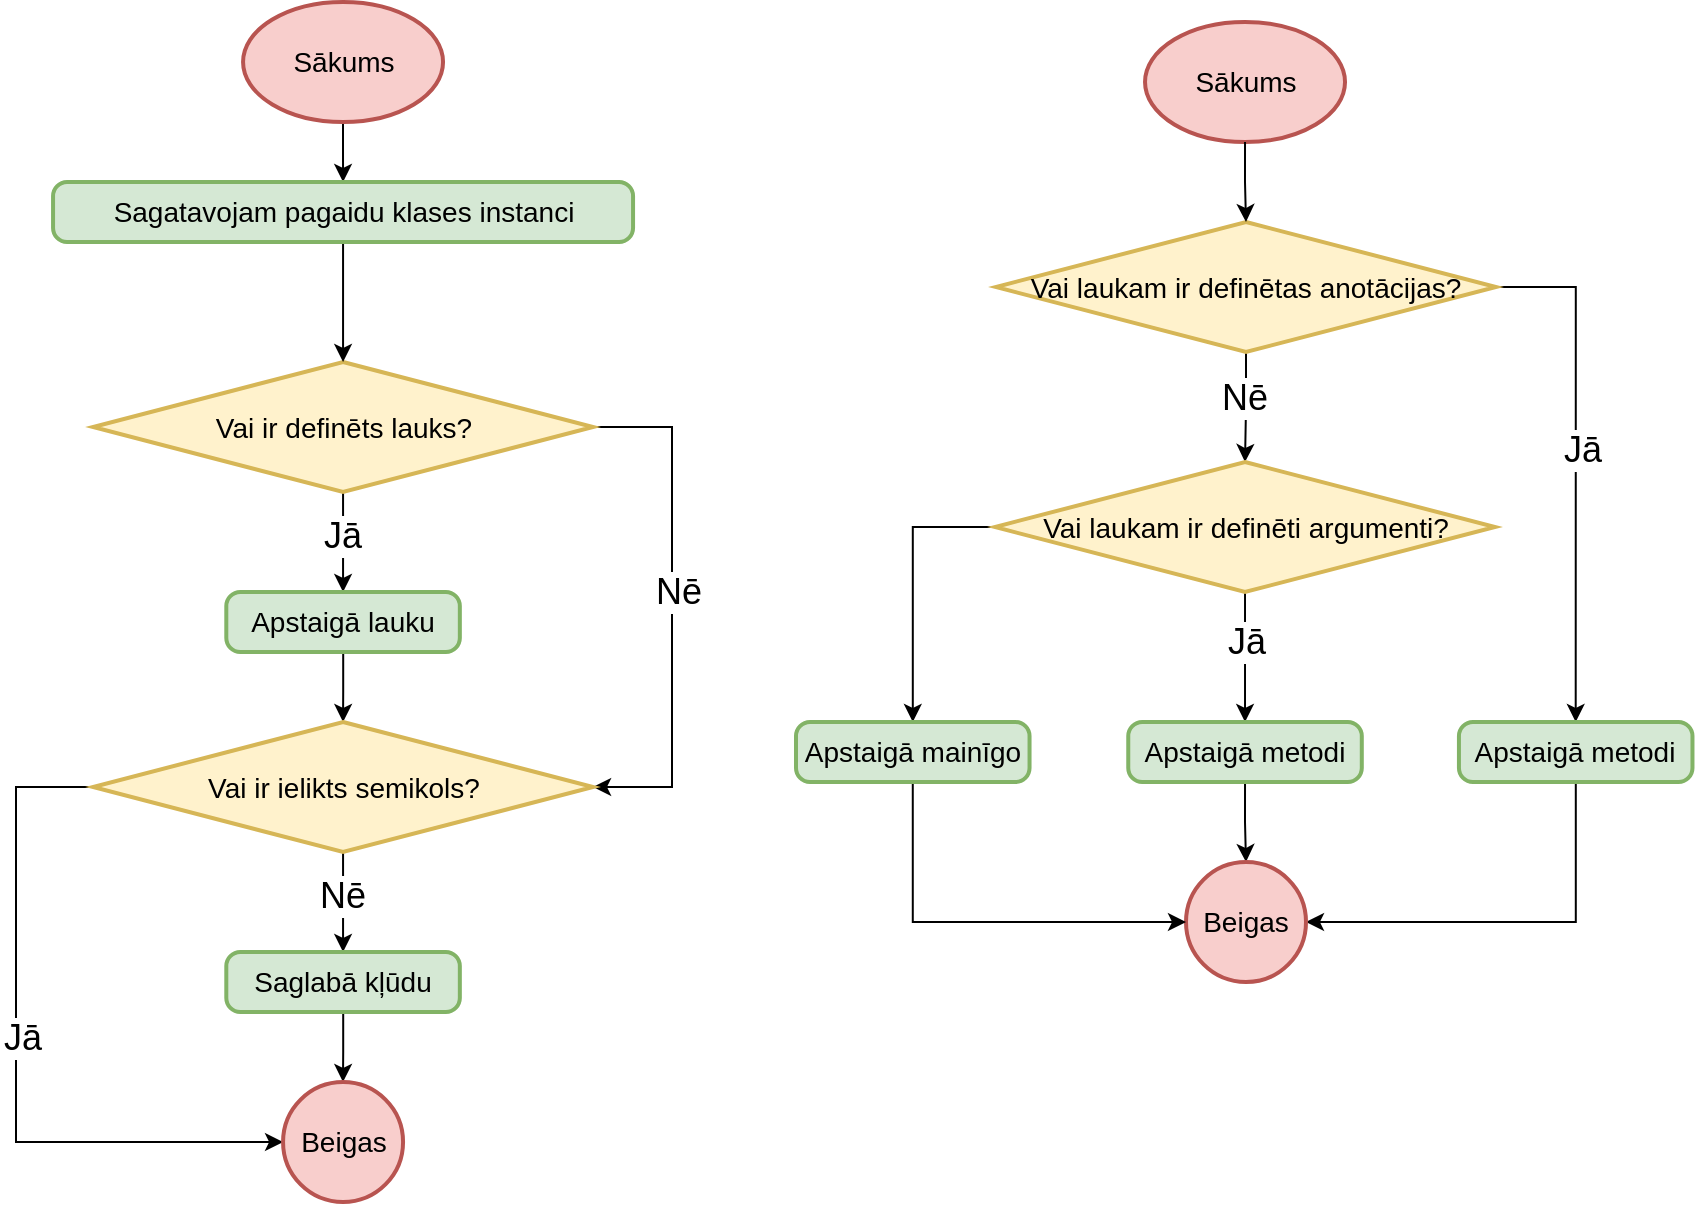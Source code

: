 <mxfile version="15.8.7" type="device" pages="5"><diagram id="VfpkeYaBRpsjUChvsiUq" name="Lauka sākumkompilēsana"><mxGraphModel dx="-2362" dy="649" grid="1" gridSize="10" guides="1" tooltips="1" connect="1" arrows="1" fold="1" page="1" pageScale="1" pageWidth="850" pageHeight="1100" math="0" shadow="0"><root><mxCell id="N8_W17MUx0Ws4Tv6fF7U-0"/><mxCell id="N8_W17MUx0Ws4Tv6fF7U-1" parent="N8_W17MUx0Ws4Tv6fF7U-0"/><mxCell id="IYj_dqUAgwIzkXClcTaX-0" style="edgeStyle=orthogonalEdgeStyle;rounded=0;orthogonalLoop=1;jettySize=auto;html=1;entryX=0.5;entryY=0;entryDx=0;entryDy=0;" parent="N8_W17MUx0Ws4Tv6fF7U-1" source="IYj_dqUAgwIzkXClcTaX-1" target="IYj_dqUAgwIzkXClcTaX-9" edge="1"><mxGeometry relative="1" as="geometry"><mxPoint x="3618.5" y="130" as="targetPoint"/></mxGeometry></mxCell><mxCell id="IYj_dqUAgwIzkXClcTaX-1" value="Sākums" style="strokeWidth=2;html=1;shape=mxgraph.flowchart.start_1;whiteSpace=wrap;fontSize=14;fillColor=#f8cecc;strokeColor=#b85450;" parent="N8_W17MUx0Ws4Tv6fF7U-1" vertex="1"><mxGeometry x="3573.53" y="60" width="100" height="60" as="geometry"/></mxCell><mxCell id="IYj_dqUAgwIzkXClcTaX-2" style="edgeStyle=orthogonalEdgeStyle;rounded=0;orthogonalLoop=1;jettySize=auto;html=1;exitX=1;exitY=0.5;exitDx=0;exitDy=0;exitPerimeter=0;entryX=1;entryY=0.5;entryDx=0;entryDy=0;entryPerimeter=0;" parent="N8_W17MUx0Ws4Tv6fF7U-1" source="IYj_dqUAgwIzkXClcTaX-6" target="IYj_dqUAgwIzkXClcTaX-25" edge="1"><mxGeometry relative="1" as="geometry"><mxPoint x="3788.385" y="290" as="targetPoint"/><Array as="points"><mxPoint x="3788" y="273"/><mxPoint x="3788" y="453"/></Array></mxGeometry></mxCell><mxCell id="IYj_dqUAgwIzkXClcTaX-3" value="&lt;font style=&quot;font-size: 18px&quot;&gt;Nē&lt;/font&gt;" style="edgeLabel;html=1;align=center;verticalAlign=middle;resizable=0;points=[];" parent="IYj_dqUAgwIzkXClcTaX-2" vertex="1" connectable="0"><mxGeometry x="-0.069" y="1" relative="1" as="geometry"><mxPoint x="2" y="1" as="offset"/></mxGeometry></mxCell><mxCell id="IYj_dqUAgwIzkXClcTaX-4" style="edgeStyle=orthogonalEdgeStyle;rounded=0;orthogonalLoop=1;jettySize=auto;html=1;entryX=0.5;entryY=0;entryDx=0;entryDy=0;exitX=0.5;exitY=1;exitDx=0;exitDy=0;exitPerimeter=0;" parent="N8_W17MUx0Ws4Tv6fF7U-1" source="IYj_dqUAgwIzkXClcTaX-6" target="IYj_dqUAgwIzkXClcTaX-15" edge="1"><mxGeometry relative="1" as="geometry"><mxPoint x="3623.52" y="370" as="targetPoint"/></mxGeometry></mxCell><mxCell id="IYj_dqUAgwIzkXClcTaX-5" value="&lt;font style=&quot;font-size: 18px&quot;&gt;Jā&lt;/font&gt;" style="edgeLabel;html=1;align=center;verticalAlign=middle;resizable=0;points=[];" parent="IYj_dqUAgwIzkXClcTaX-4" vertex="1" connectable="0"><mxGeometry x="-0.307" y="-2" relative="1" as="geometry"><mxPoint x="1" y="4" as="offset"/></mxGeometry></mxCell><mxCell id="IYj_dqUAgwIzkXClcTaX-6" value="Vai ir definēts lauks?" style="strokeWidth=2;html=1;shape=mxgraph.flowchart.decision;whiteSpace=wrap;fontSize=14;fillColor=#fff2cc;strokeColor=#d6b656;" parent="N8_W17MUx0Ws4Tv6fF7U-1" vertex="1"><mxGeometry x="3498.53" y="240" width="250" height="65" as="geometry"/></mxCell><mxCell id="IYj_dqUAgwIzkXClcTaX-8" style="edgeStyle=orthogonalEdgeStyle;rounded=0;orthogonalLoop=1;jettySize=auto;html=1;entryX=0.5;entryY=0;entryDx=0;entryDy=0;fontSize=18;entryPerimeter=0;" parent="N8_W17MUx0Ws4Tv6fF7U-1" source="IYj_dqUAgwIzkXClcTaX-9" target="IYj_dqUAgwIzkXClcTaX-6" edge="1"><mxGeometry relative="1" as="geometry"><mxPoint x="3623.515" y="210" as="targetPoint"/></mxGeometry></mxCell><mxCell id="IYj_dqUAgwIzkXClcTaX-9" value="Sagatavojam pagaidu klases instanci" style="rounded=1;whiteSpace=wrap;html=1;absoluteArcSize=1;arcSize=14;strokeWidth=2;fontSize=14;fillColor=#d5e8d4;strokeColor=#82b366;" parent="N8_W17MUx0Ws4Tv6fF7U-1" vertex="1"><mxGeometry x="3478.53" y="150" width="290" height="30" as="geometry"/></mxCell><mxCell id="IYj_dqUAgwIzkXClcTaX-14" style="edgeStyle=orthogonalEdgeStyle;rounded=0;orthogonalLoop=1;jettySize=auto;html=1;entryX=0.5;entryY=0;entryDx=0;entryDy=0;fontSize=18;entryPerimeter=0;" parent="N8_W17MUx0Ws4Tv6fF7U-1" source="IYj_dqUAgwIzkXClcTaX-15" target="IYj_dqUAgwIzkXClcTaX-25" edge="1"><mxGeometry relative="1" as="geometry"><mxPoint x="3623.51" y="510" as="targetPoint"/></mxGeometry></mxCell><mxCell id="IYj_dqUAgwIzkXClcTaX-15" value="Apstaigā lauku" style="rounded=1;whiteSpace=wrap;html=1;absoluteArcSize=1;arcSize=14;strokeWidth=2;fontSize=14;fillColor=#d5e8d4;strokeColor=#82b366;" parent="N8_W17MUx0Ws4Tv6fF7U-1" vertex="1"><mxGeometry x="3565.15" y="355" width="116.77" height="30" as="geometry"/></mxCell><mxCell id="IYj_dqUAgwIzkXClcTaX-21" style="edgeStyle=orthogonalEdgeStyle;rounded=0;orthogonalLoop=1;jettySize=auto;html=1;exitX=0;exitY=0.5;exitDx=0;exitDy=0;exitPerimeter=0;entryX=0;entryY=0.5;entryDx=0;entryDy=0;entryPerimeter=0;" parent="N8_W17MUx0Ws4Tv6fF7U-1" source="IYj_dqUAgwIzkXClcTaX-25" target="IYj_dqUAgwIzkXClcTaX-35" edge="1"><mxGeometry relative="1" as="geometry"><mxPoint x="3911.26" y="550" as="targetPoint"/><Array as="points"><mxPoint x="3460" y="453"/><mxPoint x="3460" y="630"/></Array></mxGeometry></mxCell><mxCell id="IYj_dqUAgwIzkXClcTaX-22" value="&lt;font style=&quot;font-size: 18px&quot;&gt;Jā&lt;/font&gt;" style="edgeLabel;html=1;align=center;verticalAlign=middle;resizable=0;points=[];" parent="IYj_dqUAgwIzkXClcTaX-21" vertex="1" connectable="0"><mxGeometry x="-0.069" y="1" relative="1" as="geometry"><mxPoint x="2" y="1" as="offset"/></mxGeometry></mxCell><mxCell id="IYj_dqUAgwIzkXClcTaX-23" style="edgeStyle=orthogonalEdgeStyle;rounded=0;orthogonalLoop=1;jettySize=auto;html=1;entryX=0.5;entryY=0;entryDx=0;entryDy=0;exitX=0.5;exitY=1;exitDx=0;exitDy=0;exitPerimeter=0;" parent="N8_W17MUx0Ws4Tv6fF7U-1" source="IYj_dqUAgwIzkXClcTaX-25" target="IYj_dqUAgwIzkXClcTaX-27" edge="1"><mxGeometry relative="1" as="geometry"><mxPoint x="3623.535" y="540" as="targetPoint"/></mxGeometry></mxCell><mxCell id="IYj_dqUAgwIzkXClcTaX-24" value="&lt;font style=&quot;font-size: 18px&quot;&gt;Nē&lt;/font&gt;" style="edgeLabel;html=1;align=center;verticalAlign=middle;resizable=0;points=[];" parent="IYj_dqUAgwIzkXClcTaX-23" vertex="1" connectable="0"><mxGeometry x="-0.307" y="-2" relative="1" as="geometry"><mxPoint x="1" y="4" as="offset"/></mxGeometry></mxCell><mxCell id="IYj_dqUAgwIzkXClcTaX-25" value="Vai ir ielikts semikols?" style="strokeWidth=2;html=1;shape=mxgraph.flowchart.decision;whiteSpace=wrap;fontSize=14;fillColor=#fff2cc;strokeColor=#d6b656;" parent="N8_W17MUx0Ws4Tv6fF7U-1" vertex="1"><mxGeometry x="3498.53" y="420" width="250" height="65" as="geometry"/></mxCell><mxCell id="ddwvF0W6HJ9DSonJFPrq-2" style="edgeStyle=orthogonalEdgeStyle;rounded=0;orthogonalLoop=1;jettySize=auto;html=1;" parent="N8_W17MUx0Ws4Tv6fF7U-1" source="IYj_dqUAgwIzkXClcTaX-27" target="IYj_dqUAgwIzkXClcTaX-35" edge="1"><mxGeometry relative="1" as="geometry"/></mxCell><mxCell id="IYj_dqUAgwIzkXClcTaX-27" value="Saglabā kļūdu" style="rounded=1;whiteSpace=wrap;html=1;absoluteArcSize=1;arcSize=14;strokeWidth=2;fontSize=14;fillColor=#d5e8d4;strokeColor=#82b366;" parent="N8_W17MUx0Ws4Tv6fF7U-1" vertex="1"><mxGeometry x="3565.15" y="535" width="116.77" height="30" as="geometry"/></mxCell><mxCell id="IYj_dqUAgwIzkXClcTaX-35" value="Beigas" style="strokeWidth=2;html=1;shape=mxgraph.flowchart.start_2;whiteSpace=wrap;fontSize=14;fillColor=#f8cecc;strokeColor=#b85450;" parent="N8_W17MUx0Ws4Tv6fF7U-1" vertex="1"><mxGeometry x="3593.53" y="600" width="60" height="60" as="geometry"/></mxCell><mxCell id="etGSh2S-BoAjLmVLvle6-0" value="Sākums" style="strokeWidth=2;html=1;shape=mxgraph.flowchart.start_1;whiteSpace=wrap;fontSize=14;fillColor=#f8cecc;strokeColor=#b85450;" parent="N8_W17MUx0Ws4Tv6fF7U-1" vertex="1"><mxGeometry x="4024.51" y="70" width="100" height="60" as="geometry"/></mxCell><mxCell id="etGSh2S-BoAjLmVLvle6-1" style="edgeStyle=orthogonalEdgeStyle;rounded=0;orthogonalLoop=1;jettySize=auto;html=1;exitX=1;exitY=0.5;exitDx=0;exitDy=0;exitPerimeter=0;entryX=0.5;entryY=0;entryDx=0;entryDy=0;" parent="N8_W17MUx0Ws4Tv6fF7U-1" source="etGSh2S-BoAjLmVLvle6-5" target="etGSh2S-BoAjLmVLvle6-9" edge="1"><mxGeometry relative="1" as="geometry"><mxPoint x="4362.73" y="300" as="targetPoint"/><Array as="points"><mxPoint x="4239.47" y="203"/></Array></mxGeometry></mxCell><mxCell id="etGSh2S-BoAjLmVLvle6-2" value="&lt;font style=&quot;font-size: 18px&quot;&gt;Jā&lt;/font&gt;" style="edgeLabel;html=1;align=center;verticalAlign=middle;resizable=0;points=[];" parent="etGSh2S-BoAjLmVLvle6-1" vertex="1" connectable="0"><mxGeometry x="-0.069" y="1" relative="1" as="geometry"><mxPoint x="2" y="1" as="offset"/></mxGeometry></mxCell><mxCell id="etGSh2S-BoAjLmVLvle6-3" style="edgeStyle=orthogonalEdgeStyle;rounded=0;orthogonalLoop=1;jettySize=auto;html=1;entryX=0.5;entryY=0;entryDx=0;entryDy=0;exitX=0.5;exitY=1;exitDx=0;exitDy=0;exitPerimeter=0;entryPerimeter=0;" parent="N8_W17MUx0Ws4Tv6fF7U-1" source="etGSh2S-BoAjLmVLvle6-5" target="etGSh2S-BoAjLmVLvle6-13" edge="1"><mxGeometry relative="1" as="geometry"><mxPoint x="4075.005" y="290" as="targetPoint"/></mxGeometry></mxCell><mxCell id="etGSh2S-BoAjLmVLvle6-4" value="&lt;font style=&quot;font-size: 18px&quot;&gt;Nē&lt;/font&gt;" style="edgeLabel;html=1;align=center;verticalAlign=middle;resizable=0;points=[];" parent="etGSh2S-BoAjLmVLvle6-3" vertex="1" connectable="0"><mxGeometry x="-0.307" y="-2" relative="1" as="geometry"><mxPoint x="1" y="4" as="offset"/></mxGeometry></mxCell><mxCell id="etGSh2S-BoAjLmVLvle6-5" value="Vai laukam ir definētas anotācijas?" style="strokeWidth=2;html=1;shape=mxgraph.flowchart.decision;whiteSpace=wrap;fontSize=14;fillColor=#fff2cc;strokeColor=#d6b656;" parent="N8_W17MUx0Ws4Tv6fF7U-1" vertex="1"><mxGeometry x="3950" y="170" width="250" height="65" as="geometry"/></mxCell><mxCell id="etGSh2S-BoAjLmVLvle6-6" style="edgeStyle=orthogonalEdgeStyle;rounded=0;orthogonalLoop=1;jettySize=auto;html=1;entryX=0.5;entryY=0;entryDx=0;entryDy=0;fontSize=18;entryPerimeter=0;exitX=0.5;exitY=1;exitDx=0;exitDy=0;exitPerimeter=0;" parent="N8_W17MUx0Ws4Tv6fF7U-1" source="etGSh2S-BoAjLmVLvle6-0" target="etGSh2S-BoAjLmVLvle6-5" edge="1"><mxGeometry relative="1" as="geometry"><mxPoint x="4074.515" y="230" as="targetPoint"/><mxPoint x="4074.53" y="180" as="sourcePoint"/></mxGeometry></mxCell><mxCell id="etGSh2S-BoAjLmVLvle6-7" style="edgeStyle=orthogonalEdgeStyle;rounded=0;orthogonalLoop=1;jettySize=auto;html=1;entryX=0.5;entryY=0;entryDx=0;entryDy=0;fontSize=18;entryPerimeter=0;exitX=0.5;exitY=1;exitDx=0;exitDy=0;" parent="N8_W17MUx0Ws4Tv6fF7U-1" source="etGSh2S-BoAjLmVLvle6-14" target="etGSh2S-BoAjLmVLvle6-10" edge="1"><mxGeometry relative="1" as="geometry"><mxPoint x="4075" y="380" as="targetPoint"/><mxPoint x="4075" y="500" as="sourcePoint"/></mxGeometry></mxCell><mxCell id="etGSh2S-BoAjLmVLvle6-8" style="edgeStyle=orthogonalEdgeStyle;rounded=0;orthogonalLoop=1;jettySize=auto;html=1;entryX=1;entryY=0.5;entryDx=0;entryDy=0;entryPerimeter=0;" parent="N8_W17MUx0Ws4Tv6fF7U-1" source="etGSh2S-BoAjLmVLvle6-9" target="etGSh2S-BoAjLmVLvle6-10" edge="1"><mxGeometry relative="1" as="geometry"><Array as="points"><mxPoint x="4240" y="520"/></Array></mxGeometry></mxCell><mxCell id="etGSh2S-BoAjLmVLvle6-9" value="Apstaigā metodi" style="rounded=1;whiteSpace=wrap;html=1;absoluteArcSize=1;arcSize=14;strokeWidth=2;fontSize=14;fillColor=#d5e8d4;strokeColor=#82b366;" parent="N8_W17MUx0Ws4Tv6fF7U-1" vertex="1"><mxGeometry x="4181.47" y="420" width="116.77" height="30" as="geometry"/></mxCell><mxCell id="etGSh2S-BoAjLmVLvle6-10" value="Beigas" style="strokeWidth=2;html=1;shape=mxgraph.flowchart.start_2;whiteSpace=wrap;fontSize=14;fillColor=#f8cecc;strokeColor=#b85450;" parent="N8_W17MUx0Ws4Tv6fF7U-1" vertex="1"><mxGeometry x="4045.0" y="490" width="60" height="60" as="geometry"/></mxCell><mxCell id="etGSh2S-BoAjLmVLvle6-11" style="edgeStyle=orthogonalEdgeStyle;rounded=0;orthogonalLoop=1;jettySize=auto;html=1;entryX=0.5;entryY=0;entryDx=0;entryDy=0;" parent="N8_W17MUx0Ws4Tv6fF7U-1" source="etGSh2S-BoAjLmVLvle6-13" target="etGSh2S-BoAjLmVLvle6-14" edge="1"><mxGeometry relative="1" as="geometry"/></mxCell><mxCell id="etGSh2S-BoAjLmVLvle6-12" style="edgeStyle=orthogonalEdgeStyle;rounded=0;orthogonalLoop=1;jettySize=auto;html=1;exitX=0;exitY=0.5;exitDx=0;exitDy=0;exitPerimeter=0;" parent="N8_W17MUx0Ws4Tv6fF7U-1" source="etGSh2S-BoAjLmVLvle6-13" target="etGSh2S-BoAjLmVLvle6-17" edge="1"><mxGeometry relative="1" as="geometry"/></mxCell><mxCell id="etGSh2S-BoAjLmVLvle6-13" value="Vai laukam ir definēti argumenti?" style="strokeWidth=2;html=1;shape=mxgraph.flowchart.decision;whiteSpace=wrap;fontSize=14;fillColor=#fff2cc;strokeColor=#d6b656;" parent="N8_W17MUx0Ws4Tv6fF7U-1" vertex="1"><mxGeometry x="3949.51" y="290" width="250" height="65" as="geometry"/></mxCell><mxCell id="etGSh2S-BoAjLmVLvle6-14" value="Apstaigā metodi" style="rounded=1;whiteSpace=wrap;html=1;absoluteArcSize=1;arcSize=14;strokeWidth=2;fontSize=14;fillColor=#d5e8d4;strokeColor=#82b366;" parent="N8_W17MUx0Ws4Tv6fF7U-1" vertex="1"><mxGeometry x="4016.13" y="420" width="116.77" height="30" as="geometry"/></mxCell><mxCell id="etGSh2S-BoAjLmVLvle6-15" value="&lt;font style=&quot;font-size: 18px&quot;&gt;Jā&lt;/font&gt;" style="edgeLabel;html=1;align=center;verticalAlign=middle;resizable=0;points=[];" parent="N8_W17MUx0Ws4Tv6fF7U-1" vertex="1" connectable="0"><mxGeometry x="4074.509" y="380.001" as="geometry"/></mxCell><mxCell id="etGSh2S-BoAjLmVLvle6-16" style="edgeStyle=orthogonalEdgeStyle;rounded=0;orthogonalLoop=1;jettySize=auto;html=1;exitX=0.5;exitY=1;exitDx=0;exitDy=0;entryX=0;entryY=0.5;entryDx=0;entryDy=0;entryPerimeter=0;" parent="N8_W17MUx0Ws4Tv6fF7U-1" source="etGSh2S-BoAjLmVLvle6-17" target="etGSh2S-BoAjLmVLvle6-10" edge="1"><mxGeometry relative="1" as="geometry"/></mxCell><mxCell id="etGSh2S-BoAjLmVLvle6-17" value="Apstaigā mainīgo" style="rounded=1;whiteSpace=wrap;html=1;absoluteArcSize=1;arcSize=14;strokeWidth=2;fontSize=14;fillColor=#d5e8d4;strokeColor=#82b366;" parent="N8_W17MUx0Ws4Tv6fF7U-1" vertex="1"><mxGeometry x="3850.0" y="420" width="116.77" height="30" as="geometry"/></mxCell></root></mxGraphModel></diagram><diagram id="cCYRJ-Gdk_vwt4dx-m6j" name="Lauka pamatkompilēšana"><mxGraphModel dx="-2362" dy="649" grid="1" gridSize="10" guides="1" tooltips="1" connect="1" arrows="1" fold="1" page="1" pageScale="1" pageWidth="850" pageHeight="1100" math="0" shadow="0"><root><mxCell id="tSKxC5YBfHMyLhyc6uKq-0"/><mxCell id="tSKxC5YBfHMyLhyc6uKq-1" parent="tSKxC5YBfHMyLhyc6uKq-0"/><mxCell id="SIXrwaPNDsJRimVEW6FB-0" style="edgeStyle=orthogonalEdgeStyle;rounded=0;orthogonalLoop=1;jettySize=auto;html=1;entryX=0.5;entryY=0;entryDx=0;entryDy=0;" parent="tSKxC5YBfHMyLhyc6uKq-1" source="SIXrwaPNDsJRimVEW6FB-1" target="SIXrwaPNDsJRimVEW6FB-8" edge="1"><mxGeometry relative="1" as="geometry"><mxPoint x="3748.5" y="110" as="targetPoint"/></mxGeometry></mxCell><mxCell id="SIXrwaPNDsJRimVEW6FB-1" value="Sākums" style="strokeWidth=2;html=1;shape=mxgraph.flowchart.start_1;whiteSpace=wrap;fontSize=14;fillColor=#f8cecc;strokeColor=#b85450;" parent="tSKxC5YBfHMyLhyc6uKq-1" vertex="1"><mxGeometry x="3703.51" y="10" width="100" height="60" as="geometry"/></mxCell><mxCell id="SIXrwaPNDsJRimVEW6FB-2" style="edgeStyle=orthogonalEdgeStyle;rounded=0;orthogonalLoop=1;jettySize=auto;html=1;exitX=1;exitY=0.5;exitDx=0;exitDy=0;exitPerimeter=0;entryX=0.5;entryY=0;entryDx=0;entryDy=0;" parent="tSKxC5YBfHMyLhyc6uKq-1" source="SIXrwaPNDsJRimVEW6FB-6" target="SIXrwaPNDsJRimVEW6FB-12" edge="1"><mxGeometry relative="1" as="geometry"><mxPoint x="3983.53" y="270" as="targetPoint"/><Array as="points"><mxPoint x="3984" y="223"/></Array></mxGeometry></mxCell><mxCell id="SIXrwaPNDsJRimVEW6FB-3" value="&lt;font style=&quot;font-size: 18px&quot;&gt;Jā&lt;/font&gt;" style="edgeLabel;html=1;align=center;verticalAlign=middle;resizable=0;points=[];" parent="SIXrwaPNDsJRimVEW6FB-2" vertex="1" connectable="0"><mxGeometry x="-0.069" y="1" relative="1" as="geometry"><mxPoint x="2" y="1" as="offset"/></mxGeometry></mxCell><mxCell id="SIXrwaPNDsJRimVEW6FB-4" style="edgeStyle=orthogonalEdgeStyle;rounded=0;orthogonalLoop=1;jettySize=auto;html=1;exitX=0.5;exitY=1;exitDx=0;exitDy=0;exitPerimeter=0;entryX=0.5;entryY=0;entryDx=0;entryDy=0;" parent="tSKxC5YBfHMyLhyc6uKq-1" source="SIXrwaPNDsJRimVEW6FB-6" target="RSRr6VE41PXRpizE-Kdm-0" edge="1"><mxGeometry relative="1" as="geometry"><mxPoint x="3754" y="300" as="targetPoint"/></mxGeometry></mxCell><mxCell id="SIXrwaPNDsJRimVEW6FB-5" value="&lt;font style=&quot;font-size: 18px&quot;&gt;Nē&lt;/font&gt;" style="edgeLabel;html=1;align=center;verticalAlign=middle;resizable=0;points=[];" parent="SIXrwaPNDsJRimVEW6FB-4" vertex="1" connectable="0"><mxGeometry x="-0.307" y="-2" relative="1" as="geometry"><mxPoint x="1" y="4" as="offset"/></mxGeometry></mxCell><mxCell id="SIXrwaPNDsJRimVEW6FB-6" value="Vai laukam ir aizsardzība" style="strokeWidth=2;html=1;shape=mxgraph.flowchart.decision;whiteSpace=wrap;fontSize=14;fillColor=#fff2cc;strokeColor=#d6b656;" parent="tSKxC5YBfHMyLhyc6uKq-1" vertex="1"><mxGeometry x="3628.53" y="190" width="250" height="65" as="geometry"/></mxCell><mxCell id="SIXrwaPNDsJRimVEW6FB-7" style="edgeStyle=orthogonalEdgeStyle;rounded=0;orthogonalLoop=1;jettySize=auto;html=1;entryX=0.5;entryY=0;entryDx=0;entryDy=0;fontSize=18;entryPerimeter=0;" parent="tSKxC5YBfHMyLhyc6uKq-1" source="SIXrwaPNDsJRimVEW6FB-8" target="SIXrwaPNDsJRimVEW6FB-6" edge="1"><mxGeometry relative="1" as="geometry"><mxPoint x="3753.515" y="190" as="targetPoint"/></mxGeometry></mxCell><mxCell id="SIXrwaPNDsJRimVEW6FB-8" value="Sagatavojam pagaidu lauka instanci" style="rounded=1;whiteSpace=wrap;html=1;absoluteArcSize=1;arcSize=14;strokeWidth=2;fontSize=14;fillColor=#d5e8d4;strokeColor=#82b366;" parent="tSKxC5YBfHMyLhyc6uKq-1" vertex="1"><mxGeometry x="3608.51" y="110" width="290" height="30" as="geometry"/></mxCell><mxCell id="SIXrwaPNDsJRimVEW6FB-11" style="edgeStyle=orthogonalEdgeStyle;rounded=0;orthogonalLoop=1;jettySize=auto;html=1;entryX=0.5;entryY=0;entryDx=0;entryDy=0;entryPerimeter=0;exitX=0.5;exitY=1;exitDx=0;exitDy=0;" parent="tSKxC5YBfHMyLhyc6uKq-1" source="SIXrwaPNDsJRimVEW6FB-12" target="SIXrwaPNDsJRimVEW6FB-17" edge="1"><mxGeometry relative="1" as="geometry"><Array as="points"><mxPoint x="3984" y="360"/><mxPoint x="3754" y="360"/></Array><mxPoint x="3984" y="350" as="sourcePoint"/></mxGeometry></mxCell><mxCell id="SIXrwaPNDsJRimVEW6FB-12" value="Laukā saglabā aizsardzību" style="rounded=1;whiteSpace=wrap;html=1;absoluteArcSize=1;arcSize=14;strokeWidth=2;fontSize=14;fillColor=#d5e8d4;strokeColor=#82b366;" parent="tSKxC5YBfHMyLhyc6uKq-1" vertex="1"><mxGeometry x="3878.53" y="270" width="210" height="30" as="geometry"/></mxCell><mxCell id="SIXrwaPNDsJRimVEW6FB-13" style="edgeStyle=orthogonalEdgeStyle;rounded=0;orthogonalLoop=1;jettySize=auto;html=1;exitX=1;exitY=0.5;exitDx=0;exitDy=0;exitPerimeter=0;entryX=0.5;entryY=0;entryDx=0;entryDy=0;" parent="tSKxC5YBfHMyLhyc6uKq-1" source="SIXrwaPNDsJRimVEW6FB-17" target="SIXrwaPNDsJRimVEW6FB-21" edge="1"><mxGeometry relative="1" as="geometry"><mxPoint x="4041.26" y="570" as="targetPoint"/><Array as="points"><mxPoint x="4098" y="413"/></Array></mxGeometry></mxCell><mxCell id="SIXrwaPNDsJRimVEW6FB-14" value="&lt;font style=&quot;font-size: 18px&quot;&gt;Nē&lt;/font&gt;" style="edgeLabel;html=1;align=center;verticalAlign=middle;resizable=0;points=[];" parent="SIXrwaPNDsJRimVEW6FB-13" vertex="1" connectable="0"><mxGeometry x="-0.069" y="1" relative="1" as="geometry"><mxPoint x="2" y="1" as="offset"/></mxGeometry></mxCell><mxCell id="SIXrwaPNDsJRimVEW6FB-15" style="edgeStyle=orthogonalEdgeStyle;rounded=0;orthogonalLoop=1;jettySize=auto;html=1;entryX=0.5;entryY=0;entryDx=0;entryDy=0;exitX=0.5;exitY=1;exitDx=0;exitDy=0;exitPerimeter=0;entryPerimeter=0;" parent="tSKxC5YBfHMyLhyc6uKq-1" source="SIXrwaPNDsJRimVEW6FB-17" target="cN81WGP_4U2iu7VfM94p-0" edge="1"><mxGeometry relative="1" as="geometry"><mxPoint x="3753.535" y="520" as="targetPoint"/></mxGeometry></mxCell><mxCell id="SIXrwaPNDsJRimVEW6FB-16" value="&lt;font style=&quot;font-size: 18px&quot;&gt;Jā&lt;/font&gt;" style="edgeLabel;html=1;align=center;verticalAlign=middle;resizable=0;points=[];" parent="SIXrwaPNDsJRimVEW6FB-15" vertex="1" connectable="0"><mxGeometry x="-0.307" y="-2" relative="1" as="geometry"><mxPoint x="1" y="4" as="offset"/></mxGeometry></mxCell><mxCell id="SIXrwaPNDsJRimVEW6FB-17" value="Vai laukam ir definēts datu tips un/vai vārds?" style="strokeWidth=2;html=1;shape=mxgraph.flowchart.decision;whiteSpace=wrap;fontSize=14;fillColor=#fff2cc;strokeColor=#d6b656;" parent="tSKxC5YBfHMyLhyc6uKq-1" vertex="1"><mxGeometry x="3628.51" y="380" width="250" height="65" as="geometry"/></mxCell><mxCell id="SIXrwaPNDsJRimVEW6FB-18" style="edgeStyle=orthogonalEdgeStyle;rounded=0;orthogonalLoop=1;jettySize=auto;html=1;entryX=0.5;entryY=0;entryDx=0;entryDy=0;" parent="tSKxC5YBfHMyLhyc6uKq-1" target="cN81WGP_4U2iu7VfM94p-3" edge="1"><mxGeometry relative="1" as="geometry"><mxPoint x="3753.6" y="550" as="sourcePoint"/></mxGeometry></mxCell><mxCell id="SIXrwaPNDsJRimVEW6FB-20" style="edgeStyle=orthogonalEdgeStyle;rounded=0;orthogonalLoop=1;jettySize=auto;html=1;entryX=1;entryY=0.5;entryDx=0;entryDy=0;exitX=0.5;exitY=1;exitDx=0;exitDy=0;" parent="tSKxC5YBfHMyLhyc6uKq-1" source="SIXrwaPNDsJRimVEW6FB-21" target="SIXrwaPNDsJRimVEW6FB-23" edge="1"><mxGeometry relative="1" as="geometry"/></mxCell><mxCell id="SIXrwaPNDsJRimVEW6FB-21" value="Saglabā kļūdu" style="rounded=1;whiteSpace=wrap;html=1;absoluteArcSize=1;arcSize=14;strokeWidth=2;fontSize=14;fillColor=#d5e8d4;strokeColor=#82b366;" parent="tSKxC5YBfHMyLhyc6uKq-1" vertex="1"><mxGeometry x="4040.0" y="700" width="116.77" height="30" as="geometry"/></mxCell><mxCell id="SIXrwaPNDsJRimVEW6FB-22" style="edgeStyle=orthogonalEdgeStyle;rounded=0;orthogonalLoop=1;jettySize=auto;html=1;entryX=0.5;entryY=0;entryDx=0;entryDy=0;entryPerimeter=0;" parent="tSKxC5YBfHMyLhyc6uKq-1" source="SIXrwaPNDsJRimVEW6FB-23" target="SIXrwaPNDsJRimVEW6FB-24" edge="1"><mxGeometry relative="1" as="geometry"/></mxCell><mxCell id="SIXrwaPNDsJRimVEW6FB-23" value="Specifiskās funkcijas" style="rounded=1;whiteSpace=wrap;html=1;absoluteArcSize=1;arcSize=14;strokeWidth=2;fontSize=14;fillColor=#bac8d3;strokeColor=#23445d;" parent="tSKxC5YBfHMyLhyc6uKq-1" vertex="1"><mxGeometry x="3653.53" y="920" width="200" height="30" as="geometry"/></mxCell><mxCell id="SIXrwaPNDsJRimVEW6FB-24" value="Beigas" style="strokeWidth=2;html=1;shape=mxgraph.flowchart.start_2;whiteSpace=wrap;fontSize=14;fillColor=#f8cecc;strokeColor=#b85450;" parent="tSKxC5YBfHMyLhyc6uKq-1" vertex="1"><mxGeometry x="3723.53" y="990" width="60" height="60" as="geometry"/></mxCell><mxCell id="cN81WGP_4U2iu7VfM94p-10" style="edgeStyle=orthogonalEdgeStyle;rounded=0;orthogonalLoop=1;jettySize=auto;html=1;entryX=0.5;entryY=0;entryDx=0;entryDy=0;" parent="tSKxC5YBfHMyLhyc6uKq-1" source="cN81WGP_4U2iu7VfM94p-0" target="cN81WGP_4U2iu7VfM94p-9" edge="1"><mxGeometry relative="1" as="geometry"/></mxCell><mxCell id="cN81WGP_4U2iu7VfM94p-0" value="Vai laukam ir definēts datu tips?" style="strokeWidth=2;html=1;shape=mxgraph.flowchart.decision;whiteSpace=wrap;fontSize=14;fillColor=#fff2cc;strokeColor=#d6b656;" parent="tSKxC5YBfHMyLhyc6uKq-1" vertex="1"><mxGeometry x="3628.53" y="502.5" width="250" height="65" as="geometry"/></mxCell><mxCell id="cN81WGP_4U2iu7VfM94p-7" style="edgeStyle=orthogonalEdgeStyle;rounded=0;orthogonalLoop=1;jettySize=auto;html=1;entryX=0.5;entryY=0;entryDx=0;entryDy=0;" parent="tSKxC5YBfHMyLhyc6uKq-1" source="cN81WGP_4U2iu7VfM94p-2" target="cN81WGP_4U2iu7VfM94p-6" edge="1"><mxGeometry relative="1" as="geometry"/></mxCell><mxCell id="cN81WGP_4U2iu7VfM94p-16" style="edgeStyle=orthogonalEdgeStyle;rounded=0;orthogonalLoop=1;jettySize=auto;html=1;" parent="tSKxC5YBfHMyLhyc6uKq-1" source="cN81WGP_4U2iu7VfM94p-2" target="cN81WGP_4U2iu7VfM94p-15" edge="1"><mxGeometry relative="1" as="geometry"/></mxCell><mxCell id="cN81WGP_4U2iu7VfM94p-2" value="Vai laukam ir definēts vārds?" style="strokeWidth=2;html=1;shape=mxgraph.flowchart.decision;whiteSpace=wrap;fontSize=14;fillColor=#fff2cc;strokeColor=#d6b656;" parent="tSKxC5YBfHMyLhyc6uKq-1" vertex="1"><mxGeometry x="3628.51" y="710" width="250" height="65" as="geometry"/></mxCell><mxCell id="cN81WGP_4U2iu7VfM94p-5" style="edgeStyle=orthogonalEdgeStyle;rounded=0;orthogonalLoop=1;jettySize=auto;html=1;entryX=0.5;entryY=0;entryDx=0;entryDy=0;entryPerimeter=0;" parent="tSKxC5YBfHMyLhyc6uKq-1" source="cN81WGP_4U2iu7VfM94p-3" target="cN81WGP_4U2iu7VfM94p-2" edge="1"><mxGeometry relative="1" as="geometry"/></mxCell><mxCell id="cN81WGP_4U2iu7VfM94p-3" value="Apstaigā datu tipu" style="rounded=1;whiteSpace=wrap;html=1;absoluteArcSize=1;arcSize=14;strokeWidth=2;fontSize=14;fillColor=#d5e8d4;strokeColor=#82b366;" parent="tSKxC5YBfHMyLhyc6uKq-1" vertex="1"><mxGeometry x="3695.12" y="630" width="116.77" height="30" as="geometry"/></mxCell><mxCell id="cN81WGP_4U2iu7VfM94p-4" value="&lt;font style=&quot;font-size: 18px&quot;&gt;Jā&lt;/font&gt;" style="edgeLabel;html=1;align=center;verticalAlign=middle;resizable=0;points=[];" parent="tSKxC5YBfHMyLhyc6uKq-1" vertex="1" connectable="0"><mxGeometry x="3752.507" y="591.001" as="geometry"/></mxCell><mxCell id="cN81WGP_4U2iu7VfM94p-8" style="edgeStyle=orthogonalEdgeStyle;rounded=0;orthogonalLoop=1;jettySize=auto;html=1;entryX=0.5;entryY=0;entryDx=0;entryDy=0;" parent="tSKxC5YBfHMyLhyc6uKq-1" source="cN81WGP_4U2iu7VfM94p-6" target="SIXrwaPNDsJRimVEW6FB-23" edge="1"><mxGeometry relative="1" as="geometry"/></mxCell><mxCell id="cN81WGP_4U2iu7VfM94p-6" value="Apstaigā lauka vārdu" style="rounded=1;whiteSpace=wrap;html=1;absoluteArcSize=1;arcSize=14;strokeWidth=2;fontSize=14;fillColor=#d5e8d4;strokeColor=#82b366;" parent="tSKxC5YBfHMyLhyc6uKq-1" vertex="1"><mxGeometry x="3676.11" y="830" width="154.85" height="30" as="geometry"/></mxCell><mxCell id="cN81WGP_4U2iu7VfM94p-11" style="edgeStyle=orthogonalEdgeStyle;rounded=0;orthogonalLoop=1;jettySize=auto;html=1;entryX=0.5;entryY=0;entryDx=0;entryDy=0;entryPerimeter=0;exitX=0.5;exitY=1;exitDx=0;exitDy=0;" parent="tSKxC5YBfHMyLhyc6uKq-1" source="cN81WGP_4U2iu7VfM94p-9" target="cN81WGP_4U2iu7VfM94p-2" edge="1"><mxGeometry relative="1" as="geometry"><Array as="points"><mxPoint x="3957" y="690"/><mxPoint x="3754" y="690"/></Array></mxGeometry></mxCell><mxCell id="cN81WGP_4U2iu7VfM94p-9" value="Saglabā kļūdu" style="rounded=1;whiteSpace=wrap;html=1;absoluteArcSize=1;arcSize=14;strokeWidth=2;fontSize=14;fillColor=#d5e8d4;strokeColor=#82b366;" parent="tSKxC5YBfHMyLhyc6uKq-1" vertex="1"><mxGeometry x="3898.51" y="630" width="116.77" height="30" as="geometry"/></mxCell><mxCell id="cN81WGP_4U2iu7VfM94p-12" value="&lt;font style=&quot;font-size: 18px&quot;&gt;Jā&lt;/font&gt;" style="edgeLabel;html=1;align=center;verticalAlign=middle;resizable=0;points=[];" parent="tSKxC5YBfHMyLhyc6uKq-1" vertex="1" connectable="0"><mxGeometry x="3752.507" y="800.001" as="geometry"/></mxCell><mxCell id="cN81WGP_4U2iu7VfM94p-14" value="&lt;font style=&quot;font-size: 18px&quot;&gt;Nē&lt;/font&gt;" style="edgeLabel;html=1;align=center;verticalAlign=middle;resizable=0;points=[];" parent="tSKxC5YBfHMyLhyc6uKq-1" vertex="1" connectable="0"><mxGeometry x="3920" y="535" as="geometry"/></mxCell><mxCell id="cN81WGP_4U2iu7VfM94p-17" style="edgeStyle=orthogonalEdgeStyle;rounded=0;orthogonalLoop=1;jettySize=auto;html=1;entryX=0.5;entryY=0;entryDx=0;entryDy=0;" parent="tSKxC5YBfHMyLhyc6uKq-1" source="cN81WGP_4U2iu7VfM94p-15" target="SIXrwaPNDsJRimVEW6FB-23" edge="1"><mxGeometry relative="1" as="geometry"><Array as="points"><mxPoint x="3957" y="900"/><mxPoint x="3754" y="900"/></Array></mxGeometry></mxCell><mxCell id="cN81WGP_4U2iu7VfM94p-15" value="Saglabā kļūdu" style="rounded=1;whiteSpace=wrap;html=1;absoluteArcSize=1;arcSize=14;strokeWidth=2;fontSize=14;fillColor=#d5e8d4;strokeColor=#82b366;" parent="tSKxC5YBfHMyLhyc6uKq-1" vertex="1"><mxGeometry x="3898.51" y="830" width="116.77" height="30" as="geometry"/></mxCell><mxCell id="cN81WGP_4U2iu7VfM94p-18" value="&lt;font style=&quot;font-size: 18px&quot;&gt;Nē&lt;/font&gt;" style="edgeLabel;html=1;align=center;verticalAlign=middle;resizable=0;points=[];" parent="tSKxC5YBfHMyLhyc6uKq-1" vertex="1" connectable="0"><mxGeometry x="3920" y="742.5" as="geometry"/></mxCell><mxCell id="RSRr6VE41PXRpizE-Kdm-1" style="edgeStyle=orthogonalEdgeStyle;rounded=0;orthogonalLoop=1;jettySize=auto;html=1;entryX=0.5;entryY=0;entryDx=0;entryDy=0;entryPerimeter=0;" edge="1" parent="tSKxC5YBfHMyLhyc6uKq-1" source="RSRr6VE41PXRpizE-Kdm-0" target="SIXrwaPNDsJRimVEW6FB-17"><mxGeometry relative="1" as="geometry"/></mxCell><mxCell id="RSRr6VE41PXRpizE-Kdm-0" value="Lauka aizsardzība ir &lt;i&gt;public&lt;/i&gt;" style="rounded=1;whiteSpace=wrap;html=1;absoluteArcSize=1;arcSize=14;strokeWidth=2;fontSize=14;fillColor=#d5e8d4;strokeColor=#82b366;" vertex="1" parent="tSKxC5YBfHMyLhyc6uKq-1"><mxGeometry x="3648.53" y="310" width="210" height="30" as="geometry"/></mxCell></root></mxGraphModel></diagram><diagram id="cHMu_OTYDeKu39qhzpDu" name="Lauka/Argumenta datu tipa kompilesana"><mxGraphModel dx="-2362" dy="649" grid="1" gridSize="10" guides="1" tooltips="1" connect="1" arrows="1" fold="1" page="1" pageScale="1" pageWidth="850" pageHeight="1100" math="0" shadow="0"><root><mxCell id="6In_YbHk3WovcrS6kAAf-0"/><mxCell id="6In_YbHk3WovcrS6kAAf-1" parent="6In_YbHk3WovcrS6kAAf-0"/><mxCell id="eu2xGtp2AFHjcLGTd4J0-2" style="edgeStyle=orthogonalEdgeStyle;rounded=0;orthogonalLoop=1;jettySize=auto;html=1;entryX=0;entryY=0.5;entryDx=0;entryDy=0;" parent="6In_YbHk3WovcrS6kAAf-1" source="eu2xGtp2AFHjcLGTd4J0-0" target="eu2xGtp2AFHjcLGTd4J0-1" edge="1"><mxGeometry relative="1" as="geometry"/></mxCell><mxCell id="eu2xGtp2AFHjcLGTd4J0-0" value="Sākums" style="strokeWidth=2;html=1;shape=mxgraph.flowchart.start_1;whiteSpace=wrap;fontSize=14;fillColor=#f8cecc;strokeColor=#b85450;" parent="6In_YbHk3WovcrS6kAAf-1" vertex="1"><mxGeometry x="3470" y="82.5" width="100" height="60" as="geometry"/></mxCell><mxCell id="eu2xGtp2AFHjcLGTd4J0-4" style="edgeStyle=orthogonalEdgeStyle;rounded=0;orthogonalLoop=1;jettySize=auto;html=1;entryX=0;entryY=0.5;entryDx=0;entryDy=0;entryPerimeter=0;" parent="6In_YbHk3WovcrS6kAAf-1" source="eu2xGtp2AFHjcLGTd4J0-1" target="eu2xGtp2AFHjcLGTd4J0-3" edge="1"><mxGeometry relative="1" as="geometry"/></mxCell><mxCell id="eu2xGtp2AFHjcLGTd4J0-1" value="Mainīgajā saglabājam datu tipu" style="rounded=1;whiteSpace=wrap;html=1;absoluteArcSize=1;arcSize=14;strokeWidth=2;fontSize=14;fillColor=#d5e8d4;strokeColor=#82b366;" parent="6In_YbHk3WovcrS6kAAf-1" vertex="1"><mxGeometry x="3630" y="77.5" width="100" height="70" as="geometry"/></mxCell><mxCell id="eu2xGtp2AFHjcLGTd4J0-7" style="edgeStyle=orthogonalEdgeStyle;rounded=0;orthogonalLoop=1;jettySize=auto;html=1;entryX=0;entryY=0.5;entryDx=0;entryDy=0;entryPerimeter=0;" parent="6In_YbHk3WovcrS6kAAf-1" source="eu2xGtp2AFHjcLGTd4J0-3" target="eu2xGtp2AFHjcLGTd4J0-5" edge="1"><mxGeometry relative="1" as="geometry"/></mxCell><mxCell id="eu2xGtp2AFHjcLGTd4J0-11" value="Jā" style="edgeLabel;html=1;align=center;verticalAlign=middle;resizable=0;points=[];fontSize=18;" parent="eu2xGtp2AFHjcLGTd4J0-7" vertex="1" connectable="0"><mxGeometry x="0.291" y="-1" relative="1" as="geometry"><mxPoint x="-20" y="-1" as="offset"/></mxGeometry></mxCell><mxCell id="eu2xGtp2AFHjcLGTd4J0-8" style="edgeStyle=orthogonalEdgeStyle;rounded=0;orthogonalLoop=1;jettySize=auto;html=1;entryX=0;entryY=0.5;entryDx=0;entryDy=0;exitX=0.5;exitY=1;exitDx=0;exitDy=0;exitPerimeter=0;" parent="6In_YbHk3WovcrS6kAAf-1" source="eu2xGtp2AFHjcLGTd4J0-3" target="eu2xGtp2AFHjcLGTd4J0-6" edge="1"><mxGeometry relative="1" as="geometry"/></mxCell><mxCell id="eu2xGtp2AFHjcLGTd4J0-10" value="&lt;font style=&quot;font-size: 18px&quot;&gt;Nē&lt;/font&gt;" style="edgeLabel;html=1;align=center;verticalAlign=middle;resizable=0;points=[];" parent="eu2xGtp2AFHjcLGTd4J0-8" vertex="1" connectable="0"><mxGeometry x="-0.295" y="5" relative="1" as="geometry"><mxPoint as="offset"/></mxGeometry></mxCell><mxCell id="eu2xGtp2AFHjcLGTd4J0-3" value="Vai datu tips ir pieņemams?" style="strokeWidth=2;html=1;shape=mxgraph.flowchart.decision;whiteSpace=wrap;fontSize=14;fillColor=#fff2cc;strokeColor=#d6b656;" parent="6In_YbHk3WovcrS6kAAf-1" vertex="1"><mxGeometry x="3790" y="70" width="130" height="85" as="geometry"/></mxCell><mxCell id="eu2xGtp2AFHjcLGTd4J0-5" value="Beigas" style="strokeWidth=2;html=1;shape=mxgraph.flowchart.start_2;whiteSpace=wrap;fontSize=14;fillColor=#f8cecc;strokeColor=#b85450;" parent="6In_YbHk3WovcrS6kAAf-1" vertex="1"><mxGeometry x="3990" y="82.5" width="60" height="60" as="geometry"/></mxCell><mxCell id="eu2xGtp2AFHjcLGTd4J0-9" style="edgeStyle=orthogonalEdgeStyle;rounded=0;orthogonalLoop=1;jettySize=auto;html=1;entryX=0.5;entryY=1;entryDx=0;entryDy=0;entryPerimeter=0;" parent="6In_YbHk3WovcrS6kAAf-1" source="eu2xGtp2AFHjcLGTd4J0-6" target="eu2xGtp2AFHjcLGTd4J0-5" edge="1"><mxGeometry relative="1" as="geometry"/></mxCell><mxCell id="eu2xGtp2AFHjcLGTd4J0-6" value="Saglabā kļūdu" style="rounded=1;whiteSpace=wrap;html=1;absoluteArcSize=1;arcSize=14;strokeWidth=2;fontSize=14;fillColor=#d5e8d4;strokeColor=#82b366;" parent="6In_YbHk3WovcrS6kAAf-1" vertex="1"><mxGeometry x="3910" y="192.5" width="70" height="50" as="geometry"/></mxCell></root></mxGraphModel></diagram><diagram id="6iGjuJR8KWz49TsHn7q9" name="Lauka vārda kompilēšana"><mxGraphModel dx="-2122" dy="649" grid="1" gridSize="10" guides="1" tooltips="1" connect="1" arrows="1" fold="1" page="1" pageScale="1" pageWidth="850" pageHeight="1100" math="0" shadow="0"><root><mxCell id="wtKJ9c3tyid5GI4prwaV-0"/><mxCell id="wtKJ9c3tyid5GI4prwaV-1" parent="wtKJ9c3tyid5GI4prwaV-0"/><mxCell id="YRp-WlKQ3UjtKeLGaFqB-19" style="edgeStyle=orthogonalEdgeStyle;rounded=0;orthogonalLoop=1;jettySize=auto;html=1;entryX=0.5;entryY=0;entryDx=0;entryDy=0;" parent="wtKJ9c3tyid5GI4prwaV-1" source="YRp-WlKQ3UjtKeLGaFqB-20" target="TDwpDDcdK2szL17tDJ-k-0" edge="1"><mxGeometry relative="1" as="geometry"><mxPoint x="3782.36" y="140" as="targetPoint"/></mxGeometry></mxCell><mxCell id="YRp-WlKQ3UjtKeLGaFqB-20" value="Sākums" style="strokeWidth=2;html=1;shape=mxgraph.flowchart.start_1;whiteSpace=wrap;fontSize=14;fillColor=#f8cecc;strokeColor=#b85450;" parent="wtKJ9c3tyid5GI4prwaV-1" vertex="1"><mxGeometry x="3732.36" y="40" width="100" height="60" as="geometry"/></mxCell><mxCell id="TDwpDDcdK2szL17tDJ-k-26" style="edgeStyle=orthogonalEdgeStyle;rounded=0;orthogonalLoop=1;jettySize=auto;html=1;entryX=0.5;entryY=0;entryDx=0;entryDy=0;entryPerimeter=0;" parent="wtKJ9c3tyid5GI4prwaV-1" source="TDwpDDcdK2szL17tDJ-k-0" target="TDwpDDcdK2szL17tDJ-k-17" edge="1"><mxGeometry relative="1" as="geometry"/></mxCell><mxCell id="TDwpDDcdK2szL17tDJ-k-0" value="Laukā saglabā vārdu" style="rounded=1;whiteSpace=wrap;html=1;absoluteArcSize=1;arcSize=14;strokeWidth=2;fontSize=14;fillColor=#d5e8d4;strokeColor=#82b366;" parent="wtKJ9c3tyid5GI4prwaV-1" vertex="1"><mxGeometry x="3693.55" y="140" width="177.63" height="30" as="geometry"/></mxCell><mxCell id="TDwpDDcdK2szL17tDJ-k-4" value="Beigas" style="strokeWidth=2;html=1;shape=mxgraph.flowchart.start_2;whiteSpace=wrap;fontSize=14;fillColor=#f8cecc;strokeColor=#b85450;" parent="wtKJ9c3tyid5GI4prwaV-1" vertex="1"><mxGeometry x="3752.35" y="770" width="60" height="60" as="geometry"/></mxCell><mxCell id="TDwpDDcdK2szL17tDJ-k-5" style="edgeStyle=orthogonalEdgeStyle;rounded=0;orthogonalLoop=1;jettySize=auto;html=1;fontSize=18;entryX=0.5;entryY=0;entryDx=0;entryDy=0;entryPerimeter=0;" parent="wtKJ9c3tyid5GI4prwaV-1" source="TDwpDDcdK2szL17tDJ-k-6" target="TDwpDDcdK2szL17tDJ-k-24" edge="1"><mxGeometry relative="1" as="geometry"><mxPoint x="3782.36" y="420" as="targetPoint"/></mxGeometry></mxCell><mxCell id="TDwpDDcdK2szL17tDJ-k-6" value="Apstaigājam rezervēto vārdu sarakstu" style="rounded=1;whiteSpace=wrap;html=1;absoluteArcSize=1;arcSize=14;strokeWidth=2;fontSize=14;fillColor=#dae8fc;strokeColor=#6c8ebf;" parent="wtKJ9c3tyid5GI4prwaV-1" vertex="1"><mxGeometry x="3662.37" y="328.71" width="240" height="30" as="geometry"/></mxCell><mxCell id="TDwpDDcdK2szL17tDJ-k-7" style="edgeStyle=orthogonalEdgeStyle;rounded=0;orthogonalLoop=1;jettySize=auto;html=1;entryX=0.5;entryY=0;entryDx=0;entryDy=0;entryPerimeter=0;fontSize=18;exitX=0.5;exitY=1;exitDx=0;exitDy=0;exitPerimeter=0;" parent="wtKJ9c3tyid5GI4prwaV-1" source="TDwpDDcdK2szL17tDJ-k-24" target="TDwpDDcdK2szL17tDJ-k-13" edge="1"><mxGeometry relative="1" as="geometry"><mxPoint x="3782.4" y="568.71" as="sourcePoint"/></mxGeometry></mxCell><mxCell id="TDwpDDcdK2szL17tDJ-k-8" value="&lt;font style=&quot;font-size: 18px&quot;&gt;Nē&lt;/font&gt;" style="edgeLabel;html=1;align=center;verticalAlign=middle;resizable=0;points=[];" parent="TDwpDDcdK2szL17tDJ-k-7" vertex="1" connectable="0"><mxGeometry x="-0.258" y="-3" relative="1" as="geometry"><mxPoint x="2" y="5" as="offset"/></mxGeometry></mxCell><mxCell id="TDwpDDcdK2szL17tDJ-k-9" style="edgeStyle=orthogonalEdgeStyle;rounded=0;orthogonalLoop=1;jettySize=auto;html=1;entryX=0.5;entryY=0;entryDx=0;entryDy=0;fontSize=18;" parent="wtKJ9c3tyid5GI4prwaV-1" source="TDwpDDcdK2szL17tDJ-k-13" target="i720uTbRI1qwyvf-zkhd-0" edge="1"><mxGeometry relative="1" as="geometry"><mxPoint x="3782.38" y="680" as="targetPoint"/></mxGeometry></mxCell><mxCell id="TDwpDDcdK2szL17tDJ-k-10" value="Jā" style="edgeLabel;html=1;align=center;verticalAlign=middle;resizable=0;points=[];fontSize=18;" parent="TDwpDDcdK2szL17tDJ-k-9" vertex="1" connectable="0"><mxGeometry x="0.221" relative="1" as="geometry"><mxPoint y="-9" as="offset"/></mxGeometry></mxCell><mxCell id="TDwpDDcdK2szL17tDJ-k-11" style="edgeStyle=orthogonalEdgeStyle;rounded=0;orthogonalLoop=1;jettySize=auto;html=1;entryX=1;entryY=0.5;entryDx=0;entryDy=0;fontSize=18;exitX=1;exitY=0.5;exitDx=0;exitDy=0;exitPerimeter=0;entryPerimeter=0;" parent="wtKJ9c3tyid5GI4prwaV-1" source="TDwpDDcdK2szL17tDJ-k-13" target="TDwpDDcdK2szL17tDJ-k-4" edge="1"><mxGeometry relative="1" as="geometry"><Array as="points"><mxPoint x="3970" y="573"/><mxPoint x="3970" y="800"/></Array><mxPoint x="3871.17" y="835" as="targetPoint"/></mxGeometry></mxCell><mxCell id="TDwpDDcdK2szL17tDJ-k-12" value="Nē" style="edgeLabel;html=1;align=center;verticalAlign=middle;resizable=0;points=[];fontSize=18;" parent="TDwpDDcdK2szL17tDJ-k-11" vertex="1" connectable="0"><mxGeometry x="-0.575" y="2" relative="1" as="geometry"><mxPoint y="87" as="offset"/></mxGeometry></mxCell><mxCell id="TDwpDDcdK2szL17tDJ-k-13" value="Vai klasei ir virsklase?" style="strokeWidth=2;html=1;shape=mxgraph.flowchart.decision;whiteSpace=wrap;fontSize=14;fillColor=#fff2cc;strokeColor=#d6b656;" parent="wtKJ9c3tyid5GI4prwaV-1" vertex="1"><mxGeometry x="3657.38" y="540" width="250" height="65" as="geometry"/></mxCell><mxCell id="TDwpDDcdK2szL17tDJ-k-14" style="edgeStyle=orthogonalEdgeStyle;rounded=0;orthogonalLoop=1;jettySize=auto;html=1;entryX=0.5;entryY=0;entryDx=0;entryDy=0;" parent="wtKJ9c3tyid5GI4prwaV-1" source="TDwpDDcdK2szL17tDJ-k-17" target="TDwpDDcdK2szL17tDJ-k-6" edge="1"><mxGeometry relative="1" as="geometry"><mxPoint x="3782.36" y="330" as="targetPoint"/></mxGeometry></mxCell><mxCell id="TDwpDDcdK2szL17tDJ-k-15" value="&lt;font style=&quot;font-size: 18px&quot;&gt;Nē&lt;/font&gt;" style="edgeLabel;html=1;align=center;verticalAlign=middle;resizable=0;points=[];" parent="TDwpDDcdK2szL17tDJ-k-14" vertex="1" connectable="0"><mxGeometry x="-0.36" y="1" relative="1" as="geometry"><mxPoint x="-1" y="7" as="offset"/></mxGeometry></mxCell><mxCell id="TDwpDDcdK2szL17tDJ-k-16" style="edgeStyle=orthogonalEdgeStyle;rounded=0;orthogonalLoop=1;jettySize=auto;html=1;entryX=0.5;entryY=0;entryDx=0;entryDy=0;" parent="wtKJ9c3tyid5GI4prwaV-1" source="TDwpDDcdK2szL17tDJ-k-17" target="TDwpDDcdK2szL17tDJ-k-19" edge="1"><mxGeometry relative="1" as="geometry"/></mxCell><mxCell id="TDwpDDcdK2szL17tDJ-k-17" value="Vai lauka vārds sakrīt ar klases vārdu?" style="strokeWidth=2;html=1;shape=mxgraph.flowchart.decision;whiteSpace=wrap;fontSize=14;fillColor=#fff2cc;strokeColor=#d6b656;" parent="wtKJ9c3tyid5GI4prwaV-1" vertex="1"><mxGeometry x="3657.36" y="210" width="250" height="65" as="geometry"/></mxCell><mxCell id="TDwpDDcdK2szL17tDJ-k-18" style="edgeStyle=orthogonalEdgeStyle;rounded=0;orthogonalLoop=1;jettySize=auto;html=1;entryX=0;entryY=0.5;entryDx=0;entryDy=0;entryPerimeter=0;" parent="wtKJ9c3tyid5GI4prwaV-1" source="TDwpDDcdK2szL17tDJ-k-19" target="TDwpDDcdK2szL17tDJ-k-4" edge="1"><mxGeometry relative="1" as="geometry"><Array as="points"><mxPoint x="3530" y="800"/></Array></mxGeometry></mxCell><mxCell id="TDwpDDcdK2szL17tDJ-k-19" value="Saglabā kļūdu" style="rounded=1;whiteSpace=wrap;html=1;absoluteArcSize=1;arcSize=14;strokeWidth=2;fontSize=14;fillColor=#d5e8d4;strokeColor=#82b366;" parent="wtKJ9c3tyid5GI4prwaV-1" vertex="1"><mxGeometry x="3470" y="626.21" width="120" height="30" as="geometry"/></mxCell><mxCell id="TDwpDDcdK2szL17tDJ-k-20" value="Jā" style="edgeLabel;html=1;align=center;verticalAlign=middle;resizable=0;points=[];fontSize=18;" parent="wtKJ9c3tyid5GI4prwaV-1" vertex="1" connectable="0"><mxGeometry x="3570" y="242.496" as="geometry"/></mxCell><mxCell id="TDwpDDcdK2szL17tDJ-k-21" style="edgeStyle=orthogonalEdgeStyle;rounded=0;orthogonalLoop=1;jettySize=auto;html=1;exitX=0.5;exitY=1;exitDx=0;exitDy=0;" parent="wtKJ9c3tyid5GI4prwaV-1" source="i720uTbRI1qwyvf-zkhd-0" target="TDwpDDcdK2szL17tDJ-k-4" edge="1"><mxGeometry relative="1" as="geometry"><mxPoint x="3782.3" y="850" as="sourcePoint"/></mxGeometry></mxCell><mxCell id="TDwpDDcdK2szL17tDJ-k-22" style="edgeStyle=orthogonalEdgeStyle;rounded=0;orthogonalLoop=1;jettySize=auto;html=1;entryX=1;entryY=0.5;entryDx=0;entryDy=0;entryPerimeter=0;" parent="wtKJ9c3tyid5GI4prwaV-1" source="TDwpDDcdK2szL17tDJ-k-24" target="TDwpDDcdK2szL17tDJ-k-4" edge="1"><mxGeometry relative="1" as="geometry"><Array as="points"><mxPoint x="4010" y="443"/><mxPoint x="4010" y="800"/></Array></mxGeometry></mxCell><mxCell id="TDwpDDcdK2szL17tDJ-k-23" value="&lt;font style=&quot;font-size: 18px&quot;&gt;Jā&lt;/font&gt;" style="edgeLabel;html=1;align=center;verticalAlign=middle;resizable=0;points=[];" parent="TDwpDDcdK2szL17tDJ-k-22" vertex="1" connectable="0"><mxGeometry x="-0.774" y="-1" relative="1" as="geometry"><mxPoint x="29" y="66" as="offset"/></mxGeometry></mxCell><mxCell id="TDwpDDcdK2szL17tDJ-k-24" value="Vai klases iekšienē ir sastopams lauks ar padoto vārdu?" style="strokeWidth=2;html=1;shape=mxgraph.flowchart.decision;whiteSpace=wrap;fontSize=14;fillColor=#fff2cc;strokeColor=#d6b656;" parent="wtKJ9c3tyid5GI4prwaV-1" vertex="1"><mxGeometry x="3657.37" y="410" width="250" height="65" as="geometry"/></mxCell><mxCell id="i720uTbRI1qwyvf-zkhd-0" value="Pārbaudam lauka vārda esamību virsklasē" style="rounded=1;whiteSpace=wrap;html=1;absoluteArcSize=1;arcSize=14;strokeWidth=2;fontSize=14;fillColor=#d5e8d4;strokeColor=#82b366;" parent="wtKJ9c3tyid5GI4prwaV-1" vertex="1"><mxGeometry x="3636.75" y="690" width="291.2" height="30" as="geometry"/></mxCell></root></mxGraphModel></diagram><diagram id="_9HJ_ofM8fxvOoA2-Dk8" name="Mainīga vārda pārbaude"><mxGraphModel dx="-2122" dy="649" grid="1" gridSize="10" guides="1" tooltips="1" connect="1" arrows="1" fold="1" page="1" pageScale="1" pageWidth="850" pageHeight="1100" math="0" shadow="0"><root><mxCell id="c_cK-mzJCN0-mMNIOIFW-0"/><mxCell id="c_cK-mzJCN0-mMNIOIFW-1" parent="c_cK-mzJCN0-mMNIOIFW-0"/><mxCell id="AXL40rGPb6ehXxekM0kP-0" value="Sākums" style="strokeWidth=2;html=1;shape=mxgraph.flowchart.start_1;whiteSpace=wrap;fontSize=14;fillColor=#f8cecc;strokeColor=#b85450;" parent="c_cK-mzJCN0-mMNIOIFW-1" vertex="1"><mxGeometry x="3732.36" y="40" width="100" height="60" as="geometry"/></mxCell><mxCell id="9m2FO7VrZio07CXXn7Ui-0" style="edgeStyle=orthogonalEdgeStyle;rounded=0;orthogonalLoop=1;jettySize=auto;html=1;entryX=0.5;entryY=0;entryDx=0;entryDy=0;fontSize=18;exitX=0.5;exitY=1;exitDx=0;exitDy=0;exitPerimeter=0;" parent="c_cK-mzJCN0-mMNIOIFW-1" source="AXL40rGPb6ehXxekM0kP-0" target="9m2FO7VrZio07CXXn7Ui-3" edge="1"><mxGeometry relative="1" as="geometry"><mxPoint x="3782.36" y="170" as="sourcePoint"/></mxGeometry></mxCell><mxCell id="9m2FO7VrZio07CXXn7Ui-2" style="edgeStyle=orthogonalEdgeStyle;rounded=0;orthogonalLoop=1;jettySize=auto;html=1;entryX=0.5;entryY=0;entryDx=0;entryDy=0;fontSize=18;" parent="c_cK-mzJCN0-mMNIOIFW-1" source="9m2FO7VrZio07CXXn7Ui-3" target="9m2FO7VrZio07CXXn7Ui-4" edge="1"><mxGeometry relative="1" as="geometry"/></mxCell><mxCell id="9m2FO7VrZio07CXXn7Ui-3" value="Apstaigājam klases metožu sarakstu" style="rounded=1;whiteSpace=wrap;html=1;absoluteArcSize=1;arcSize=14;strokeWidth=2;fontSize=14;fillColor=#dae8fc;strokeColor=#6c8ebf;" parent="c_cK-mzJCN0-mMNIOIFW-1" vertex="1"><mxGeometry x="3662.36" y="140.0" width="240" height="30" as="geometry"/></mxCell><mxCell id="ysZ6Qx6LvaGMas8dzf_e-1" style="edgeStyle=orthogonalEdgeStyle;rounded=0;orthogonalLoop=1;jettySize=auto;html=1;entryX=0.5;entryY=0;entryDx=0;entryDy=0;entryPerimeter=0;" parent="c_cK-mzJCN0-mMNIOIFW-1" source="9m2FO7VrZio07CXXn7Ui-4" target="c4svKX8d8Y_OyPNStzfM-0" edge="1"><mxGeometry relative="1" as="geometry"><mxPoint x="3782.36" y="280" as="targetPoint"/></mxGeometry></mxCell><mxCell id="9m2FO7VrZio07CXXn7Ui-4" value="Apstaigājam klases asociāciju galapunktu sarakstu" style="rounded=1;whiteSpace=wrap;html=1;absoluteArcSize=1;arcSize=14;strokeWidth=2;fontSize=14;fillColor=#dae8fc;strokeColor=#6c8ebf;" parent="c_cK-mzJCN0-mMNIOIFW-1" vertex="1"><mxGeometry x="3614.12" y="210" width="336.48" height="30" as="geometry"/></mxCell><mxCell id="c4svKX8d8Y_OyPNStzfM-31" style="edgeStyle=orthogonalEdgeStyle;rounded=0;orthogonalLoop=1;jettySize=auto;html=1;entryX=1;entryY=0.5;entryDx=0;entryDy=0;entryPerimeter=0;" parent="c_cK-mzJCN0-mMNIOIFW-1" source="-GWrCRpgbOndOj_vWRA9-0" target="-GWrCRpgbOndOj_vWRA9-1" edge="1"><mxGeometry relative="1" as="geometry"><mxPoint x="4090" y="880" as="targetPoint"/><Array as="points"><mxPoint x="4110" y="840"/></Array></mxGeometry></mxCell><mxCell id="-GWrCRpgbOndOj_vWRA9-0" value="Apstaigājam klases mainīgo sarakstu" style="rounded=1;whiteSpace=wrap;html=1;absoluteArcSize=1;arcSize=14;strokeWidth=2;fontSize=14;fillColor=#dae8fc;strokeColor=#6c8ebf;" parent="c_cK-mzJCN0-mMNIOIFW-1" vertex="1"><mxGeometry x="3990.0" y="410" width="240" height="30" as="geometry"/></mxCell><mxCell id="-GWrCRpgbOndOj_vWRA9-1" value="Beigas" style="strokeWidth=2;html=1;shape=mxgraph.flowchart.start_2;whiteSpace=wrap;fontSize=14;fillColor=#f8cecc;strokeColor=#b85450;" parent="c_cK-mzJCN0-mMNIOIFW-1" vertex="1"><mxGeometry x="3751.9" y="810" width="60" height="60" as="geometry"/></mxCell><mxCell id="c4svKX8d8Y_OyPNStzfM-1" style="edgeStyle=orthogonalEdgeStyle;rounded=0;orthogonalLoop=1;jettySize=auto;html=1;entryX=0.5;entryY=0;entryDx=0;entryDy=0;" parent="c_cK-mzJCN0-mMNIOIFW-1" source="c4svKX8d8Y_OyPNStzfM-0" target="-GWrCRpgbOndOj_vWRA9-0" edge="1"><mxGeometry relative="1" as="geometry"/></mxCell><mxCell id="c4svKX8d8Y_OyPNStzfM-2" value="&lt;font style=&quot;font-size: 18px&quot;&gt;Nē&lt;/font&gt;" style="edgeLabel;html=1;align=center;verticalAlign=middle;resizable=0;points=[];" parent="c4svKX8d8Y_OyPNStzfM-1" vertex="1" connectable="0"><mxGeometry x="0.048" y="-2" relative="1" as="geometry"><mxPoint y="1" as="offset"/></mxGeometry></mxCell><mxCell id="c4svKX8d8Y_OyPNStzfM-0" value="Vai pārbaudāmā klase ir virsklase?" style="strokeWidth=2;html=1;shape=mxgraph.flowchart.decision;whiteSpace=wrap;fontSize=14;fillColor=#fff2cc;strokeColor=#d6b656;" parent="c_cK-mzJCN0-mMNIOIFW-1" vertex="1"><mxGeometry x="3657.36" y="290" width="250" height="65" as="geometry"/></mxCell><mxCell id="c4svKX8d8Y_OyPNStzfM-4" style="edgeStyle=orthogonalEdgeStyle;rounded=0;orthogonalLoop=1;jettySize=auto;html=1;fontSize=18;" parent="c_cK-mzJCN0-mMNIOIFW-1" target="c4svKX8d8Y_OyPNStzfM-15" edge="1"><mxGeometry relative="1" as="geometry"><mxPoint x="3781.89" y="520" as="targetPoint"/><mxPoint x="3781.9" y="465" as="sourcePoint"/></mxGeometry></mxCell><mxCell id="c4svKX8d8Y_OyPNStzfM-5" value="Nē" style="edgeLabel;html=1;align=center;verticalAlign=middle;resizable=0;points=[];fontSize=18;labelBackgroundColor=#FFFFFF;" parent="c4svKX8d8Y_OyPNStzfM-4" vertex="1" connectable="0"><mxGeometry x="0.244" y="1" relative="1" as="geometry"><mxPoint x="-1" y="-5" as="offset"/></mxGeometry></mxCell><mxCell id="c4svKX8d8Y_OyPNStzfM-10" style="edgeStyle=orthogonalEdgeStyle;rounded=0;orthogonalLoop=1;jettySize=auto;html=1;exitX=1;exitY=0.5;exitDx=0;exitDy=0;exitPerimeter=0;fontSize=18;entryX=1;entryY=0.5;entryDx=0;entryDy=0;entryPerimeter=0;" parent="c_cK-mzJCN0-mMNIOIFW-1" source="c4svKX8d8Y_OyPNStzfM-12" target="-GWrCRpgbOndOj_vWRA9-1" edge="1"><mxGeometry relative="1" as="geometry"><mxPoint x="3811.91" y="850" as="targetPoint"/><Array as="points"><mxPoint x="3968" y="433"/><mxPoint x="3968" y="840"/></Array></mxGeometry></mxCell><mxCell id="c4svKX8d8Y_OyPNStzfM-11" value="Jā" style="edgeLabel;html=1;align=center;verticalAlign=middle;resizable=0;points=[];fontSize=18;labelBackgroundColor=#FFFFFF;" parent="c4svKX8d8Y_OyPNStzfM-10" vertex="1" connectable="0"><mxGeometry x="-0.22" relative="1" as="geometry"><mxPoint as="offset"/></mxGeometry></mxCell><mxCell id="c4svKX8d8Y_OyPNStzfM-12" value="Vai ir izskatīts virsklases mainīgo saraksts?" style="strokeWidth=2;html=1;shape=mxgraph.flowchart.decision;whiteSpace=wrap;fontSize=14;fillColor=#fff2cc;strokeColor=#d6b656;" parent="c_cK-mzJCN0-mMNIOIFW-1" vertex="1"><mxGeometry x="3656.9" y="400" width="250" height="65" as="geometry"/></mxCell><mxCell id="c4svKX8d8Y_OyPNStzfM-13" style="edgeStyle=orthogonalEdgeStyle;rounded=0;orthogonalLoop=1;jettySize=auto;html=1;entryX=0;entryY=0.5;entryDx=0;entryDy=0;entryPerimeter=0;fontSize=18;exitX=0;exitY=0.5;exitDx=0;exitDy=0;exitPerimeter=0;" parent="c_cK-mzJCN0-mMNIOIFW-1" source="c4svKX8d8Y_OyPNStzfM-15" target="c4svKX8d8Y_OyPNStzfM-12" edge="1"><mxGeometry relative="1" as="geometry"><Array as="points"><mxPoint x="3610" y="543"/><mxPoint x="3610" y="433"/></Array></mxGeometry></mxCell><mxCell id="c4svKX8d8Y_OyPNStzfM-14" value="&lt;font style=&quot;font-size: 18px&quot;&gt;Nē&lt;/font&gt;" style="edgeLabel;html=1;align=center;verticalAlign=middle;resizable=0;points=[];labelBackgroundColor=#FFFFFF;" parent="c4svKX8d8Y_OyPNStzfM-13" vertex="1" connectable="0"><mxGeometry x="0.163" y="-1" relative="1" as="geometry"><mxPoint x="19" y="71" as="offset"/></mxGeometry></mxCell><mxCell id="c4svKX8d8Y_OyPNStzfM-15" value="Vai saraksta mainīgā vārds sakrīt ar pārbaudāmā mainīga vārdu?" style="strokeWidth=2;html=1;shape=mxgraph.flowchart.decision;whiteSpace=wrap;fontSize=14;fillColor=#fff2cc;strokeColor=#d6b656;" parent="c_cK-mzJCN0-mMNIOIFW-1" vertex="1"><mxGeometry x="3657.36" y="510" width="250" height="65" as="geometry"/></mxCell><mxCell id="c4svKX8d8Y_OyPNStzfM-17" style="edgeStyle=orthogonalEdgeStyle;rounded=0;orthogonalLoop=1;jettySize=auto;html=1;entryX=0.5;entryY=0;entryDx=0;entryDy=0;entryPerimeter=0;fontSize=18;exitX=0.5;exitY=1;exitDx=0;exitDy=0;exitPerimeter=0;" parent="c_cK-mzJCN0-mMNIOIFW-1" source="c4svKX8d8Y_OyPNStzfM-0" target="c4svKX8d8Y_OyPNStzfM-12" edge="1"><mxGeometry relative="1" as="geometry"><mxPoint x="3800" y="370" as="sourcePoint"/></mxGeometry></mxCell><mxCell id="c4svKX8d8Y_OyPNStzfM-20" value="Jā" style="edgeLabel;html=1;align=center;verticalAlign=middle;resizable=0;points=[];fontSize=18;labelBackgroundColor=#FFFFFF;" parent="c_cK-mzJCN0-mMNIOIFW-1" vertex="1" connectable="0"><mxGeometry x="3780.903" y="373.997" as="geometry"/></mxCell><mxCell id="c4svKX8d8Y_OyPNStzfM-23" style="edgeStyle=orthogonalEdgeStyle;rounded=0;orthogonalLoop=1;jettySize=auto;html=1;fontSize=18;entryX=0.5;entryY=0;entryDx=0;entryDy=0;entryPerimeter=0;exitX=0.5;exitY=1;exitDx=0;exitDy=0;exitPerimeter=0;" parent="c_cK-mzJCN0-mMNIOIFW-1" source="c4svKX8d8Y_OyPNStzfM-15" target="c4svKX8d8Y_OyPNStzfM-26" edge="1"><mxGeometry relative="1" as="geometry"><mxPoint x="3782" y="610" as="sourcePoint"/><mxPoint x="3781.91" y="640" as="targetPoint"/></mxGeometry></mxCell><mxCell id="c4svKX8d8Y_OyPNStzfM-24" value="Jā" style="edgeLabel;html=1;align=center;verticalAlign=middle;resizable=0;points=[];fontSize=18;labelBackgroundColor=#FFFFFF;" parent="c4svKX8d8Y_OyPNStzfM-23" vertex="1" connectable="0"><mxGeometry x="-0.229" relative="1" as="geometry"><mxPoint as="offset"/></mxGeometry></mxCell><mxCell id="c4svKX8d8Y_OyPNStzfM-28" style="edgeStyle=orthogonalEdgeStyle;rounded=0;orthogonalLoop=1;jettySize=auto;html=1;" parent="c_cK-mzJCN0-mMNIOIFW-1" source="c4svKX8d8Y_OyPNStzfM-26" target="c4svKX8d8Y_OyPNStzfM-27" edge="1"><mxGeometry relative="1" as="geometry"/></mxCell><mxCell id="c4svKX8d8Y_OyPNStzfM-32" style="edgeStyle=orthogonalEdgeStyle;rounded=0;orthogonalLoop=1;jettySize=auto;html=1;entryX=0;entryY=0.5;entryDx=0;entryDy=0;entryPerimeter=0;" parent="c_cK-mzJCN0-mMNIOIFW-1" source="c4svKX8d8Y_OyPNStzfM-26" target="-GWrCRpgbOndOj_vWRA9-1" edge="1"><mxGeometry relative="1" as="geometry"><Array as="points"><mxPoint x="3610" y="653"/><mxPoint x="3610" y="840"/></Array></mxGeometry></mxCell><mxCell id="c4svKX8d8Y_OyPNStzfM-33" value="&lt;font style=&quot;font-size: 18px&quot;&gt;Jā&lt;/font&gt;" style="edgeLabel;html=1;align=center;verticalAlign=middle;resizable=0;points=[];" parent="c4svKX8d8Y_OyPNStzfM-32" vertex="1" connectable="0"><mxGeometry x="-0.451" y="1" relative="1" as="geometry"><mxPoint x="-1" y="31" as="offset"/></mxGeometry></mxCell><mxCell id="c4svKX8d8Y_OyPNStzfM-26" value="Vai saraksta mainīgā datu tips sakrīt ar pārbaudāmā mainīga datu tipu?" style="strokeWidth=2;html=1;shape=mxgraph.flowchart.decision;whiteSpace=wrap;fontSize=14;fillColor=#fff2cc;strokeColor=#d6b656;" parent="c_cK-mzJCN0-mMNIOIFW-1" vertex="1"><mxGeometry x="3657.36" y="620" width="250" height="65" as="geometry"/></mxCell><mxCell id="c4svKX8d8Y_OyPNStzfM-30" style="edgeStyle=orthogonalEdgeStyle;rounded=0;orthogonalLoop=1;jettySize=auto;html=1;" parent="c_cK-mzJCN0-mMNIOIFW-1" source="c4svKX8d8Y_OyPNStzfM-27" target="-GWrCRpgbOndOj_vWRA9-1" edge="1"><mxGeometry relative="1" as="geometry"/></mxCell><mxCell id="c4svKX8d8Y_OyPNStzfM-27" value="Saglabā kļūdu" style="rounded=1;whiteSpace=wrap;html=1;absoluteArcSize=1;arcSize=14;strokeWidth=2;fontSize=14;fillColor=#d5e8d4;strokeColor=#82b366;" parent="c_cK-mzJCN0-mMNIOIFW-1" vertex="1"><mxGeometry x="3702.49" y="740" width="159.74" height="30" as="geometry"/></mxCell><mxCell id="c4svKX8d8Y_OyPNStzfM-29" value="Nē" style="edgeLabel;html=1;align=center;verticalAlign=middle;resizable=0;points=[];fontSize=18;labelBackgroundColor=#FFFFFF;" parent="c_cK-mzJCN0-mMNIOIFW-1" vertex="1" connectable="0"><mxGeometry x="3781.9" y="710.001" as="geometry"/></mxCell></root></mxGraphModel></diagram></mxfile>